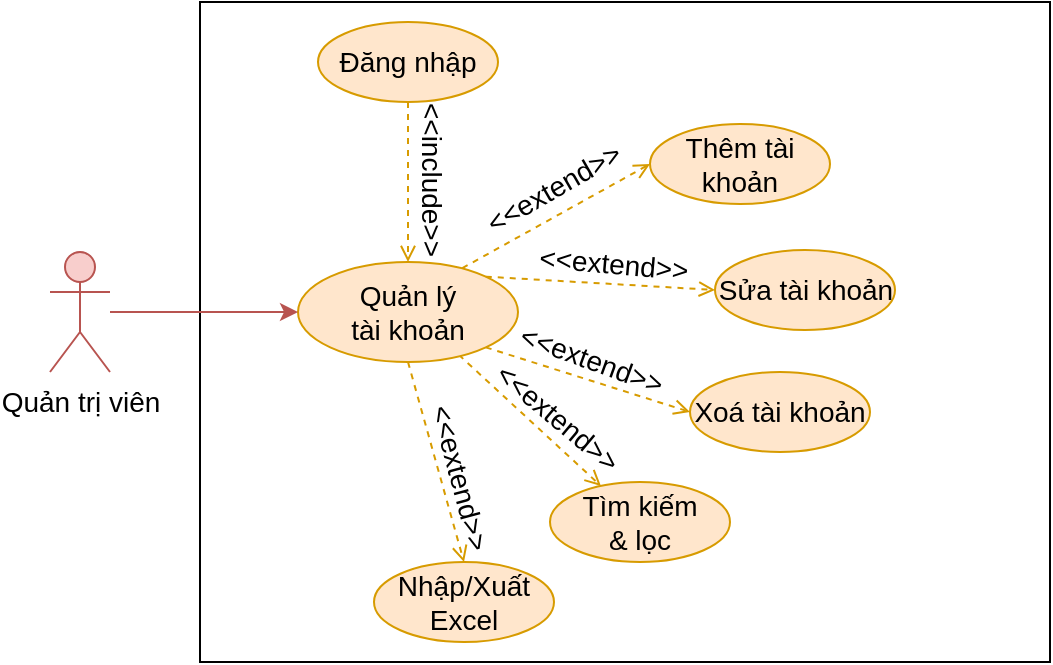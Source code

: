 <mxfile version="26.0.7">
  <diagram name="Page-1" id="PnauQ5lu6IjCpVwP8W6Z">
    <mxGraphModel dx="1050" dy="621" grid="1" gridSize="10" guides="1" tooltips="1" connect="1" arrows="1" fold="1" page="1" pageScale="1" pageWidth="850" pageHeight="1100" math="0" shadow="0">
      <root>
        <mxCell id="0" />
        <mxCell id="1" parent="0" />
        <mxCell id="_O2_wr7TqRvnL5WpOzUg-1" value="" style="rounded=0;whiteSpace=wrap;html=1;" parent="1" vertex="1">
          <mxGeometry x="365" y="160" width="425" height="330" as="geometry" />
        </mxCell>
        <mxCell id="oWrGHsWJYNQ6tToouHWA-3" style="rounded=0;orthogonalLoop=1;jettySize=auto;html=1;exitX=0.731;exitY=0.928;exitDx=0;exitDy=0;dashed=1;fillColor=#ffe6cc;strokeColor=#d79b00;endArrow=open;endFill=0;exitPerimeter=0;" edge="1" parent="1" source="xyVRfXCQQfxZ7fqJ-7Di-4" target="oWrGHsWJYNQ6tToouHWA-1">
          <mxGeometry relative="1" as="geometry" />
        </mxCell>
        <mxCell id="oWrGHsWJYNQ6tToouHWA-4" style="edgeStyle=none;shape=connector;rounded=0;orthogonalLoop=1;jettySize=auto;html=1;exitX=0.5;exitY=1;exitDx=0;exitDy=0;entryX=0.5;entryY=0;entryDx=0;entryDy=0;dashed=1;strokeColor=#d79b00;align=center;verticalAlign=middle;fontFamily=Helvetica;fontSize=11;fontColor=default;labelBackgroundColor=default;endArrow=open;endFill=0;fillColor=#ffe6cc;" edge="1" parent="1" source="xyVRfXCQQfxZ7fqJ-7Di-4" target="oWrGHsWJYNQ6tToouHWA-2">
          <mxGeometry relative="1" as="geometry" />
        </mxCell>
        <mxCell id="xyVRfXCQQfxZ7fqJ-7Di-4" value="Quản lý&lt;br&gt;tài khoản" style="ellipse;whiteSpace=wrap;html=1;fillColor=#ffe6cc;strokeColor=#d79b00;fontSize=14;" parent="1" vertex="1">
          <mxGeometry x="414" y="290" width="110" height="50" as="geometry" />
        </mxCell>
        <mxCell id="xyVRfXCQQfxZ7fqJ-7Di-5" style="rounded=0;orthogonalLoop=1;jettySize=auto;html=1;entryX=0;entryY=0.5;entryDx=0;entryDy=0;fillColor=#ffe6cc;strokeColor=#d79b00;exitX=0.747;exitY=0.061;exitDx=0;exitDy=0;exitPerimeter=0;dashed=1;fontSize=14;endArrow=open;endFill=0;" parent="1" source="xyVRfXCQQfxZ7fqJ-7Di-4" target="xyVRfXCQQfxZ7fqJ-7Di-8" edge="1">
          <mxGeometry relative="1" as="geometry">
            <mxPoint x="495" y="263" as="sourcePoint" />
          </mxGeometry>
        </mxCell>
        <mxCell id="xyVRfXCQQfxZ7fqJ-7Di-6" style="rounded=0;orthogonalLoop=1;jettySize=auto;html=1;entryX=0;entryY=0.5;entryDx=0;entryDy=0;fillColor=#ffe6cc;strokeColor=#d79b00;exitX=1;exitY=0;exitDx=0;exitDy=0;dashed=1;fontSize=14;endArrow=open;endFill=0;" parent="1" source="xyVRfXCQQfxZ7fqJ-7Di-4" target="xyVRfXCQQfxZ7fqJ-7Di-9" edge="1">
          <mxGeometry relative="1" as="geometry">
            <mxPoint x="516" y="280" as="sourcePoint" />
          </mxGeometry>
        </mxCell>
        <mxCell id="xyVRfXCQQfxZ7fqJ-7Di-7" style="rounded=0;orthogonalLoop=1;jettySize=auto;html=1;exitX=1;exitY=1;exitDx=0;exitDy=0;entryX=0;entryY=0.5;entryDx=0;entryDy=0;fillColor=#ffe6cc;strokeColor=#d79b00;dashed=1;fontSize=14;endArrow=open;endFill=0;" parent="1" source="xyVRfXCQQfxZ7fqJ-7Di-4" target="xyVRfXCQQfxZ7fqJ-7Di-10" edge="1">
          <mxGeometry relative="1" as="geometry">
            <mxPoint x="503" y="294" as="sourcePoint" />
          </mxGeometry>
        </mxCell>
        <mxCell id="xyVRfXCQQfxZ7fqJ-7Di-8" value="Thêm tài khoản" style="ellipse;whiteSpace=wrap;html=1;fillColor=#ffe6cc;strokeColor=#d79b00;fontSize=14;" parent="1" vertex="1">
          <mxGeometry x="590" y="221" width="90" height="40" as="geometry" />
        </mxCell>
        <mxCell id="xyVRfXCQQfxZ7fqJ-7Di-9" value="Sửa tài khoản" style="ellipse;whiteSpace=wrap;html=1;fillColor=#ffe6cc;strokeColor=#d79b00;fontSize=14;" parent="1" vertex="1">
          <mxGeometry x="622.5" y="284" width="90" height="40" as="geometry" />
        </mxCell>
        <mxCell id="xyVRfXCQQfxZ7fqJ-7Di-10" value="Xoá tài khoản" style="ellipse;whiteSpace=wrap;html=1;fillColor=#ffe6cc;strokeColor=#d79b00;fontSize=14;" parent="1" vertex="1">
          <mxGeometry x="610" y="345" width="90" height="40" as="geometry" />
        </mxCell>
        <mxCell id="xyVRfXCQQfxZ7fqJ-7Di-12" value="&lt;font style=&quot;font-size: 14px;&quot;&gt;&amp;lt;&amp;lt;extend&amp;gt;&amp;gt;&lt;/font&gt;" style="text;html=1;strokeColor=none;fillColor=none;align=center;verticalAlign=middle;whiteSpace=wrap;rounded=0;rotation=-30;fontSize=14;" parent="1" vertex="1">
          <mxGeometry x="512" y="238" width="60" height="30" as="geometry" />
        </mxCell>
        <mxCell id="xyVRfXCQQfxZ7fqJ-7Di-13" value="&lt;font style=&quot;font-size: 14px;&quot;&gt;&amp;lt;&amp;lt;extend&amp;gt;&amp;gt;&lt;/font&gt;" style="text;html=1;strokeColor=none;fillColor=none;align=center;verticalAlign=middle;whiteSpace=wrap;rounded=0;rotation=5;fontSize=14;" parent="1" vertex="1">
          <mxGeometry x="542" y="276" width="60" height="30" as="geometry" />
        </mxCell>
        <mxCell id="xyVRfXCQQfxZ7fqJ-7Di-14" value="&lt;font style=&quot;font-size: 14px;&quot;&gt;&amp;lt;&amp;lt;extend&amp;gt;&amp;gt;&lt;/font&gt;" style="text;html=1;strokeColor=none;fillColor=none;align=center;verticalAlign=middle;whiteSpace=wrap;rounded=0;rotation=20;fontSize=14;" parent="1" vertex="1">
          <mxGeometry x="531" y="324" width="60" height="30" as="geometry" />
        </mxCell>
        <mxCell id="xyVRfXCQQfxZ7fqJ-7Di-23" style="rounded=0;orthogonalLoop=1;jettySize=auto;html=1;entryX=0;entryY=0.5;entryDx=0;entryDy=0;fillColor=#f8cecc;strokeColor=#b85450;fontSize=14;" parent="1" source="xyVRfXCQQfxZ7fqJ-7Di-24" edge="1">
          <mxGeometry relative="1" as="geometry">
            <mxPoint x="414.0" y="315" as="targetPoint" />
          </mxGeometry>
        </mxCell>
        <mxCell id="xyVRfXCQQfxZ7fqJ-7Di-24" value="Quản trị viên" style="shape=umlActor;verticalLabelPosition=bottom;verticalAlign=top;html=1;outlineConnect=0;fillColor=#f8cecc;strokeColor=#b85450;fontSize=14;" parent="1" vertex="1">
          <mxGeometry x="290" y="285.0" width="30" height="60" as="geometry" />
        </mxCell>
        <mxCell id="xyVRfXCQQfxZ7fqJ-7Di-34" style="rounded=0;orthogonalLoop=1;jettySize=auto;html=1;entryX=0.5;entryY=0;entryDx=0;entryDy=0;fillColor=#ffe6cc;strokeColor=#d79b00;endArrow=open;endFill=0;dashed=1;exitX=0.5;exitY=1;exitDx=0;exitDy=0;" parent="1" source="xyVRfXCQQfxZ7fqJ-7Di-35" target="xyVRfXCQQfxZ7fqJ-7Di-4" edge="1">
          <mxGeometry relative="1" as="geometry">
            <mxPoint x="325.5" y="106" as="targetPoint" />
            <mxPoint x="325" y="196" as="sourcePoint" />
          </mxGeometry>
        </mxCell>
        <mxCell id="xyVRfXCQQfxZ7fqJ-7Di-35" value="Đăng nhập" style="ellipse;whiteSpace=wrap;html=1;fillColor=#ffe6cc;strokeColor=#d79b00;fontSize=14;" parent="1" vertex="1">
          <mxGeometry x="424" y="170" width="90" height="40" as="geometry" />
        </mxCell>
        <mxCell id="xyVRfXCQQfxZ7fqJ-7Di-36" value="&lt;font&gt;&amp;lt;&amp;lt;include&amp;gt;&amp;gt;&lt;/font&gt;" style="text;html=1;strokeColor=none;fillColor=none;align=center;verticalAlign=middle;whiteSpace=wrap;rounded=0;rotation=90;fontSize=14;" parent="1" vertex="1">
          <mxGeometry x="451" y="234" width="60" height="30" as="geometry" />
        </mxCell>
        <mxCell id="oWrGHsWJYNQ6tToouHWA-1" value="Tìm kiếm&lt;div&gt;&amp;amp; lọc&lt;/div&gt;" style="ellipse;whiteSpace=wrap;html=1;fillColor=#ffe6cc;strokeColor=#d79b00;fontSize=14;" vertex="1" parent="1">
          <mxGeometry x="540" y="400" width="90" height="40" as="geometry" />
        </mxCell>
        <mxCell id="oWrGHsWJYNQ6tToouHWA-2" value="Nhập/Xuất Excel" style="ellipse;whiteSpace=wrap;html=1;fillColor=#ffe6cc;strokeColor=#d79b00;fontSize=14;" vertex="1" parent="1">
          <mxGeometry x="452" y="440" width="90" height="40" as="geometry" />
        </mxCell>
        <mxCell id="oWrGHsWJYNQ6tToouHWA-5" value="&lt;font style=&quot;font-size: 14px;&quot;&gt;&amp;lt;&amp;lt;extend&amp;gt;&amp;gt;&lt;/font&gt;" style="text;html=1;strokeColor=none;fillColor=none;align=center;verticalAlign=middle;whiteSpace=wrap;rounded=0;rotation=40;fontSize=14;" vertex="1" parent="1">
          <mxGeometry x="514" y="353" width="60" height="30" as="geometry" />
        </mxCell>
        <mxCell id="oWrGHsWJYNQ6tToouHWA-6" value="&lt;font style=&quot;font-size: 14px;&quot;&gt;&amp;lt;&amp;lt;extend&amp;gt;&amp;gt;&lt;/font&gt;" style="text;html=1;strokeColor=none;fillColor=none;align=center;verticalAlign=middle;whiteSpace=wrap;rounded=0;rotation=75;fontSize=14;" vertex="1" parent="1">
          <mxGeometry x="465" y="383" width="60" height="30" as="geometry" />
        </mxCell>
      </root>
    </mxGraphModel>
  </diagram>
</mxfile>
